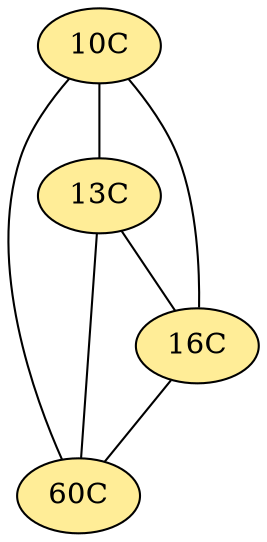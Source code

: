 // The Round Table
graph {
	"10C" [fillcolor="#FFED97" style=radial]
	"60C" [fillcolor="#FFED97" style=radial]
	"10C" -- "60C" [penwidth=1]
	"10C" [fillcolor="#FFED97" style=radial]
	"13C" [fillcolor="#FFED97" style=radial]
	"10C" -- "13C" [penwidth=1]
	"10C" [fillcolor="#FFED97" style=radial]
	"16C" [fillcolor="#FFED97" style=radial]
	"10C" -- "16C" [penwidth=1]
	"13C" [fillcolor="#FFED97" style=radial]
	"16C" [fillcolor="#FFED97" style=radial]
	"13C" -- "16C" [penwidth=1]
	"13C" [fillcolor="#FFED97" style=radial]
	"60C" [fillcolor="#FFED97" style=radial]
	"13C" -- "60C" [penwidth=1]
	"16C" [fillcolor="#FFED97" style=radial]
	"60C" [fillcolor="#FFED97" style=radial]
	"16C" -- "60C" [penwidth=1]
}
